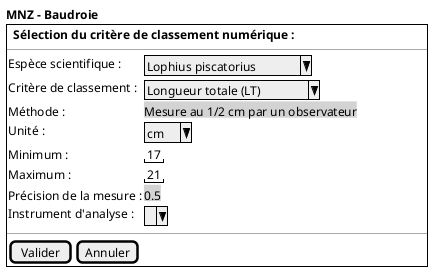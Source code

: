 @startsalt
{
    **MNZ - Baudroie**

  {+
    { | . |  <b>Sélection du critère de classement numérique :  | . | . | . | . | . | . | . | . | . |. |. |. |. |. |. |. |. |. |. |. |. |. |. |. |. }
    --
{
      Espèce scientifique :    | { ^Lophius piscatorius^ }

      Critère de classement :    | { ^Longueur totale (LT)^ }

      Méthode :    | <back:lightgrey><font color=black size=12>Mesure au 1/2 cm par un observateur

      Unité :   |  { ^ cm ^ }

      Minimum :   |  "17"

      Maximum : | "21"

      Précision de la mesure :    |  <back:lightgrey><font color=black size=12>0.5

      Instrument d'analyse : { ^ ^ }

  }
      --
    { [Valider] | [Annuler] }
    }
 }
@endsalt